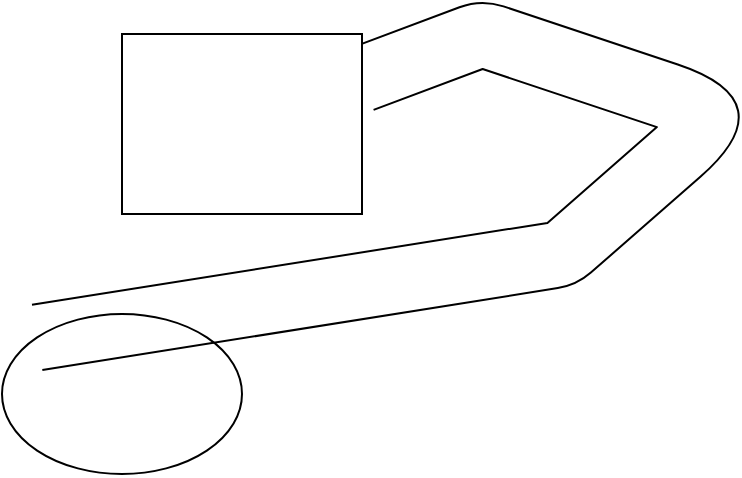 <mxfile>
    <diagram id="jZNOSpYZ_LGD7Knslny6" name="Page-1">
        <mxGraphModel dx="1143" dy="544" grid="1" gridSize="10" guides="1" tooltips="1" connect="1" arrows="1" fold="1" page="1" pageScale="1" pageWidth="850" pageHeight="1100" math="0" shadow="0">
            <root>
                <mxCell id="0"/>
                <mxCell id="1" parent="0"/>
                <mxCell id="2" value="" style="ellipse;whiteSpace=wrap;html=1;" parent="1" vertex="1">
                    <mxGeometry x="80" y="180" width="120" height="80" as="geometry"/>
                </mxCell>
                <mxCell id="4" style="edgeStyle=none;shape=link;html=1;entryX=0;entryY=0;entryDx=0;entryDy=0;width=33;" edge="1" parent="1" source="3" target="2">
                    <mxGeometry relative="1" as="geometry">
                        <mxPoint x="340" y="140" as="targetPoint"/>
                        <Array as="points">
                            <mxPoint x="320" y="40"/>
                            <mxPoint x="440" y="80"/>
                            <mxPoint x="360" y="150"/>
                        </Array>
                    </mxGeometry>
                </mxCell>
                <mxCell id="3" value="" style="rounded=0;whiteSpace=wrap;html=1;" parent="1" vertex="1">
                    <mxGeometry x="140" y="40" width="120" height="90" as="geometry"/>
                </mxCell>
            </root>
        </mxGraphModel>
    </diagram>
</mxfile>